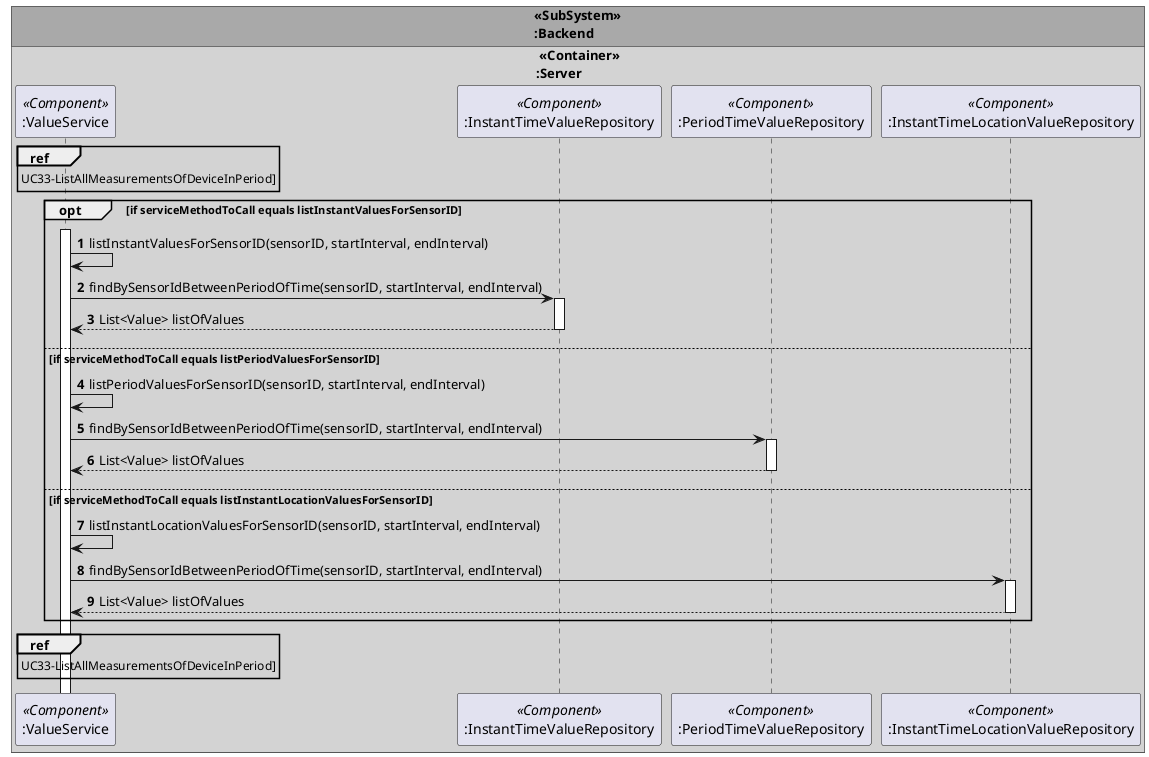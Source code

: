 @startuml
autonumber
!pragma teoz true

box "<<SubSystem>>\n:Backend" #DarkGrey
box " <<Container>>\n:Server" #LightGrey

participant ":ValueService" as service <<Component>>
participant ":InstantTimeValueRepository" as instantRepo <<Component>>
participant ":PeriodTimeValueRepository" as periodRepo <<Component>>
participant ":InstantTimeLocationValueRepository" as instantLocationRepo <<Component>>
end box

ref over service:UC33-ListAllMeasurementsOfDeviceInPeriod]
opt if serviceMethodToCall equals listInstantValuesForSensorID

    activate service
    service -> service: listInstantValuesForSensorID(sensorID, startInterval, endInterval)
    service -> instantRepo: findBySensorIdBetweenPeriodOfTime(sensorID, startInterval, endInterval)
    activate instantRepo
    instantRepo --> service: List<Value> listOfValues
    deactivate instantRepo

else if serviceMethodToCall equals listPeriodValuesForSensorID

    service -> service: listPeriodValuesForSensorID(sensorID, startInterval, endInterval)
    service -> periodRepo: findBySensorIdBetweenPeriodOfTime(sensorID, startInterval, endInterval)
    activate periodRepo
    periodRepo --> service: List<Value> listOfValues
    deactivate periodRepo

else if serviceMethodToCall equals listInstantLocationValuesForSensorID

    service -> service: listInstantLocationValuesForSensorID(sensorID, startInterval, endInterval)
    service -> instantLocationRepo: findBySensorIdBetweenPeriodOfTime(sensorID, startInterval, endInterval)
    activate instantLocationRepo
    instantLocationRepo --> service: List<Value> listOfValues
    deactivate instantLocationRepo

end
ref over service:UC33-ListAllMeasurementsOfDeviceInPeriod]
@enduml